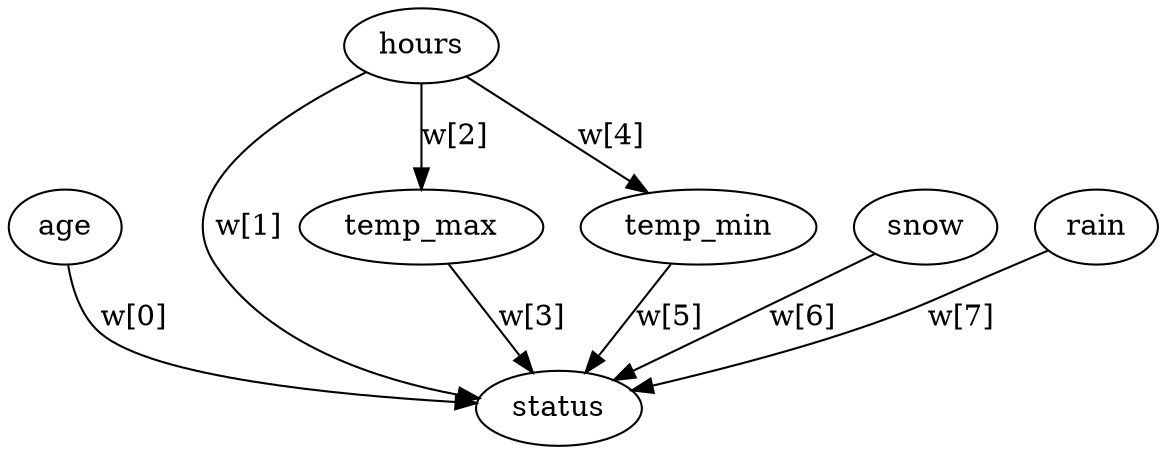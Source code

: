 // SARbayes
// $ dot network.dot -Tpng -o network.png; display network.png

digraph network {
    age -> status [label="w[0]"];
    hours -> status [label="w[1]"];
    hours -> temp_max [label="w[2]"];
    temp_max -> status [label="w[3]"];
    hours -> temp_min [label="w[4]"];
    temp_min -> status[label="w[5]"];
    snow ->status [label="w[6]"];
    rain -> status [label="w[7]"];
}
